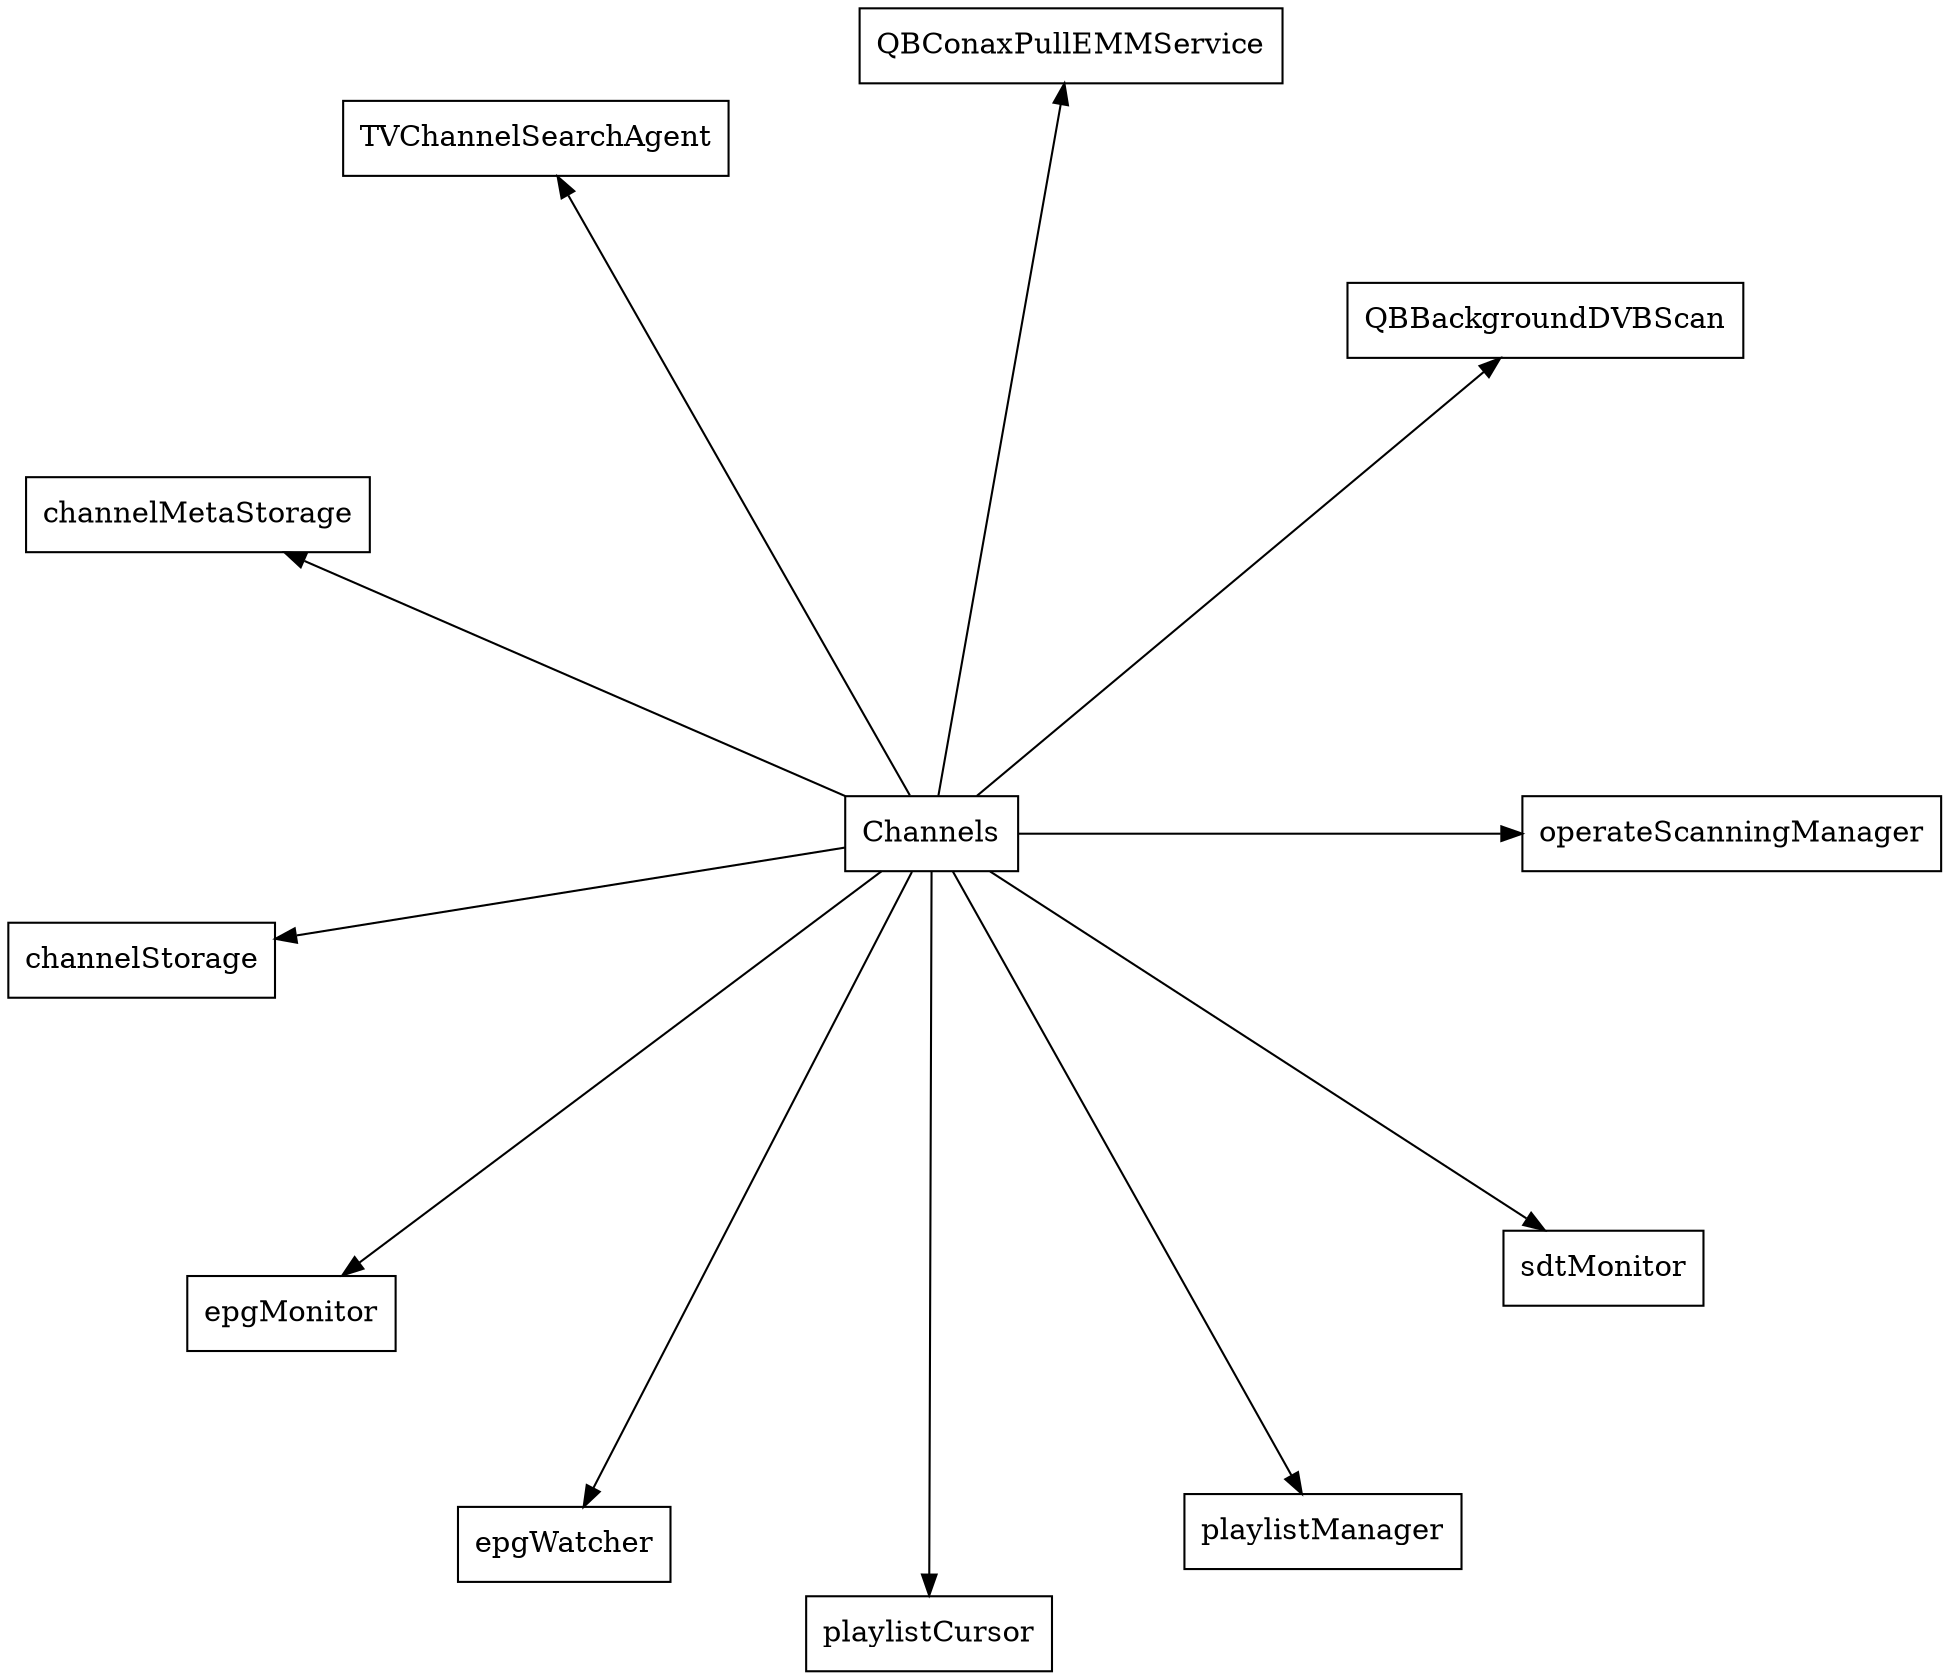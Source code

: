 digraph Channels {
    node [URL="\N.html" shape=box]
    graph [layout="circo"]
    Channels [label="Channels" root=true]


    operateScanningManager
    QBBackgroundDVBScan
    QBConaxPullEMMService
    TVChannelSearchAgent
    channelMetaStorage
    channelStorage
    epgMonitor
    epgWatcher
    playlistCursor
    playlistManager
    sdtMonitor


    Channels -> operateScanningManager
    Channels -> QBBackgroundDVBScan
    Channels -> QBConaxPullEMMService
    Channels -> TVChannelSearchAgent
    Channels -> channelMetaStorage
    Channels -> channelStorage
    Channels -> epgMonitor
    Channels -> epgWatcher
    Channels -> playlistCursor
    Channels -> playlistManager
    Channels -> sdtMonitor
}
